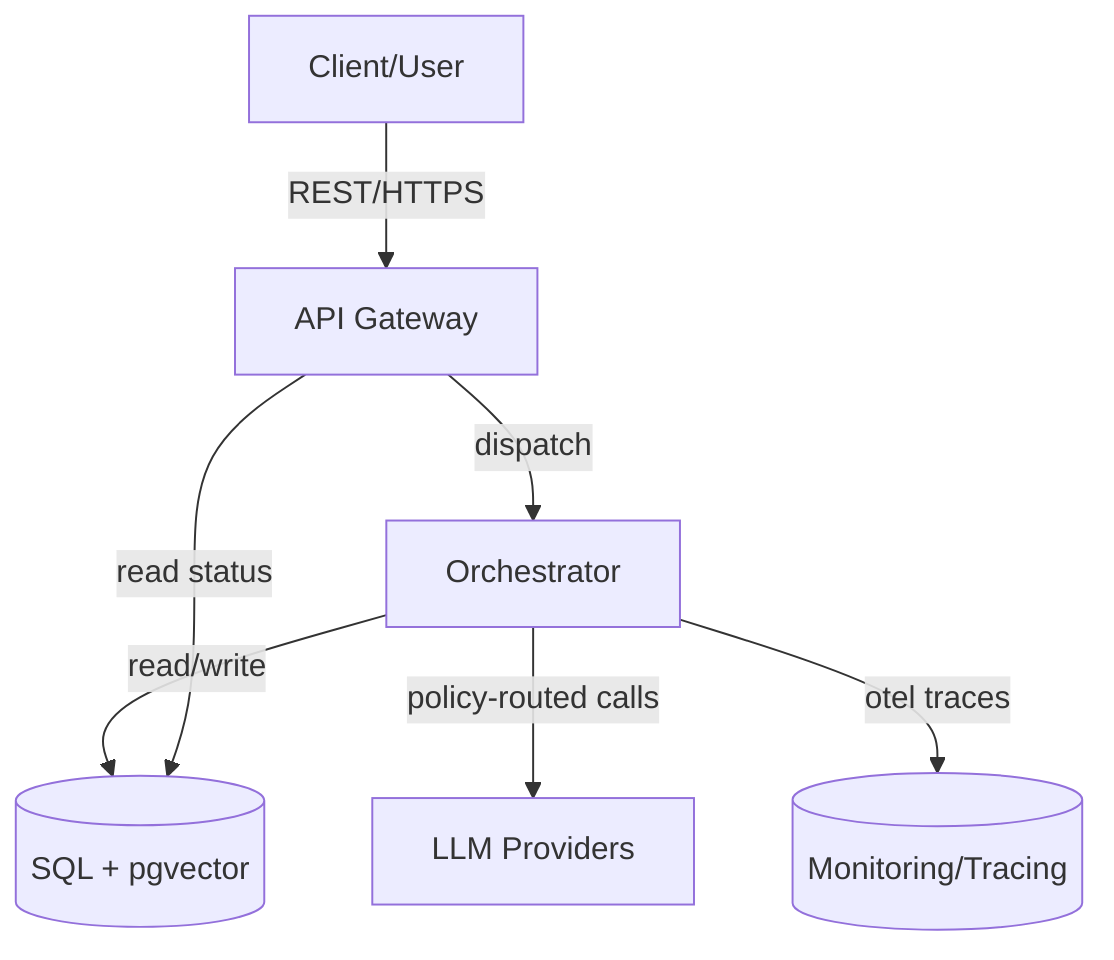 %% Mermaid C4-Context (skeleton)
flowchart TB
  client[Client/User]
  gateway[API Gateway]
  orchestrator[Orchestrator]
  providers[LLM Providers]
  db[(SQL + pgvector)]
  monitor[(Monitoring/Tracing)]

  client -->|REST/HTTPS| gateway
  gateway -->|dispatch| orchestrator
  orchestrator -->|read/write| db
  orchestrator -->|policy-routed calls| providers
  orchestrator -->|otel traces| monitor
  gateway -->|read status| db